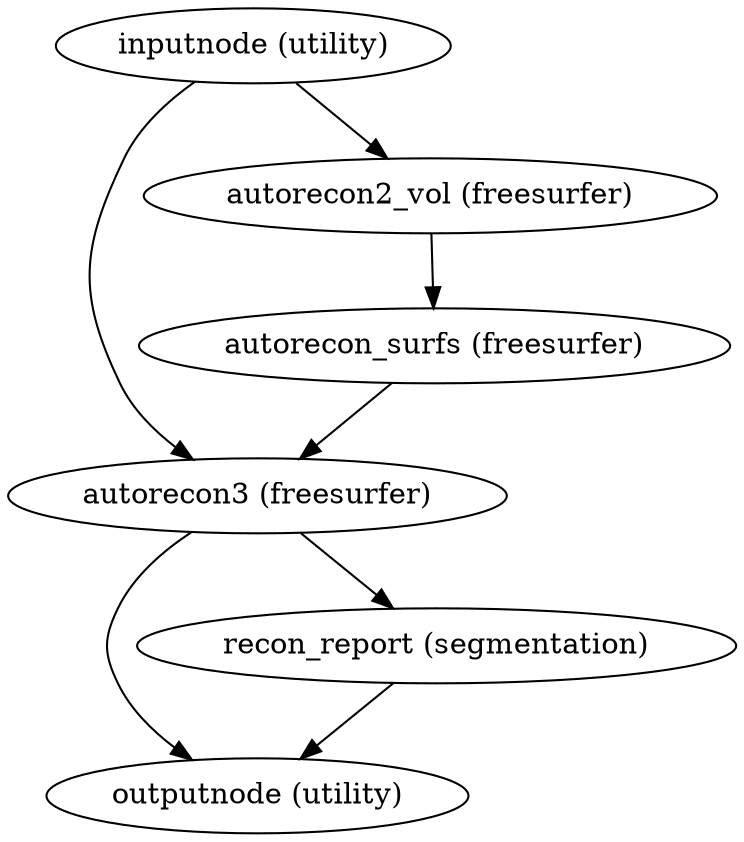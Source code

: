 strict digraph  {
"inputnode (utility)";
"autorecon3 (freesurfer)";
"autorecon2_vol (freesurfer)";
"outputnode (utility)";
"recon_report (segmentation)";
"autorecon_surfs (freesurfer)";
"inputnode (utility)" -> "autorecon3 (freesurfer)";
"inputnode (utility)" -> "autorecon2_vol (freesurfer)";
"autorecon3 (freesurfer)" -> "outputnode (utility)";
"autorecon3 (freesurfer)" -> "recon_report (segmentation)";
"autorecon2_vol (freesurfer)" -> "autorecon_surfs (freesurfer)";
"recon_report (segmentation)" -> "outputnode (utility)";
"autorecon_surfs (freesurfer)" -> "autorecon3 (freesurfer)";
}

